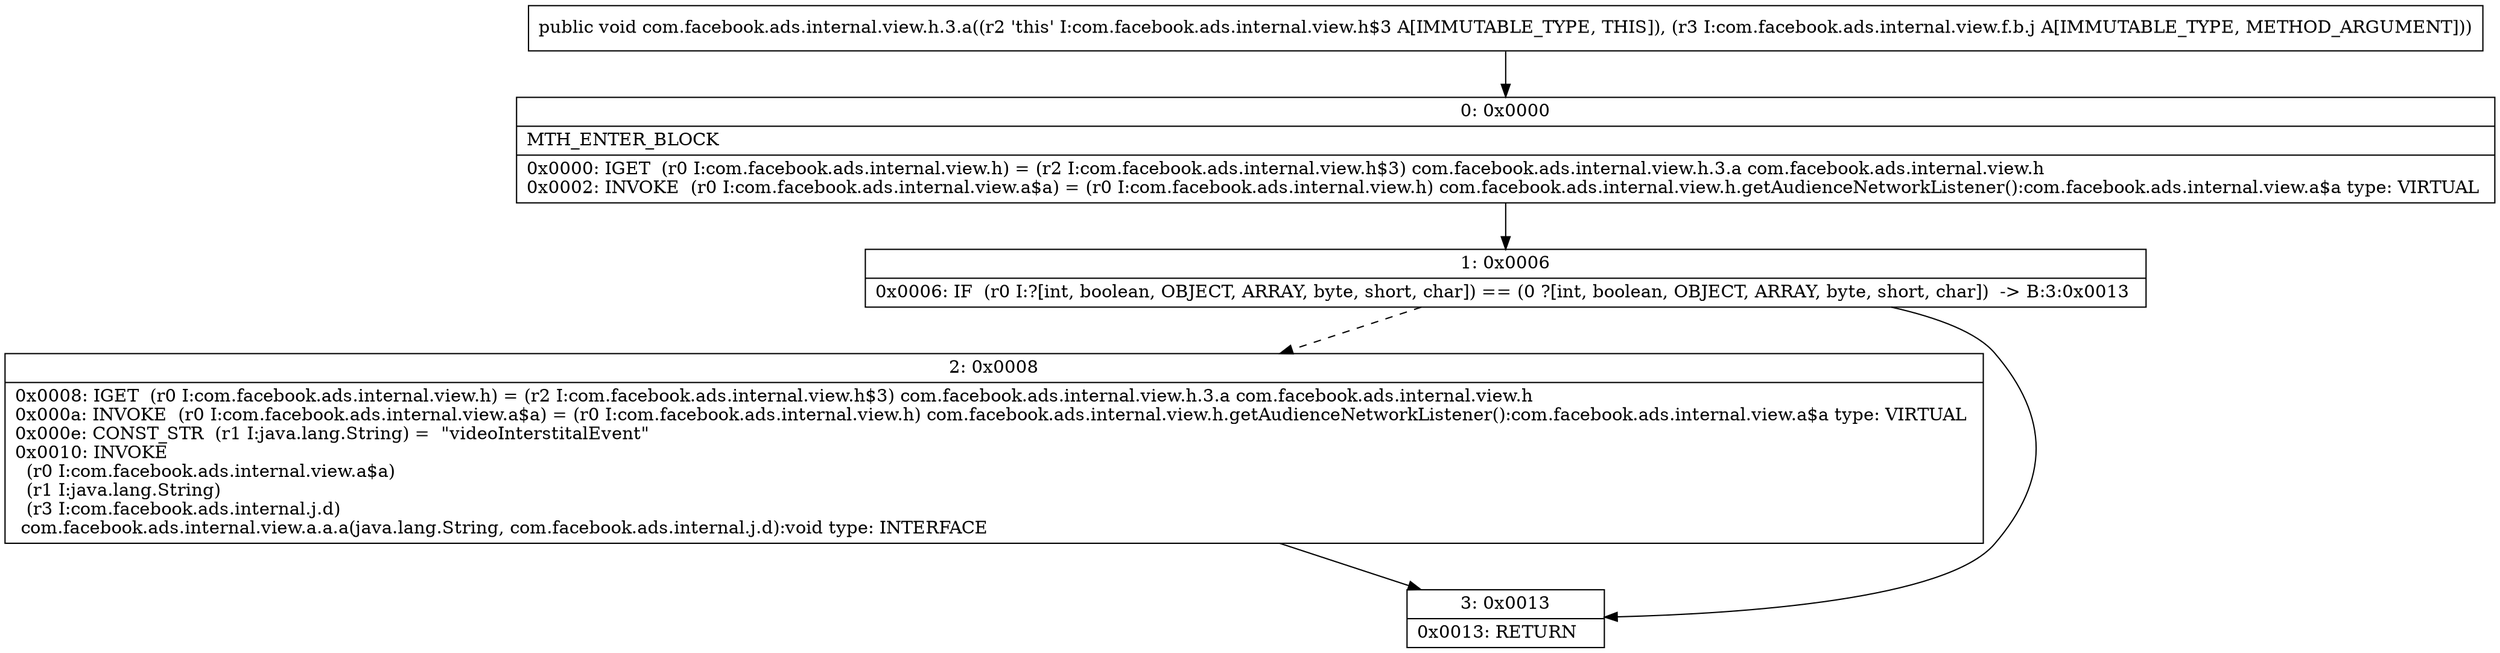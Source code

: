 digraph "CFG forcom.facebook.ads.internal.view.h.3.a(Lcom\/facebook\/ads\/internal\/view\/f\/b\/j;)V" {
Node_0 [shape=record,label="{0\:\ 0x0000|MTH_ENTER_BLOCK\l|0x0000: IGET  (r0 I:com.facebook.ads.internal.view.h) = (r2 I:com.facebook.ads.internal.view.h$3) com.facebook.ads.internal.view.h.3.a com.facebook.ads.internal.view.h \l0x0002: INVOKE  (r0 I:com.facebook.ads.internal.view.a$a) = (r0 I:com.facebook.ads.internal.view.h) com.facebook.ads.internal.view.h.getAudienceNetworkListener():com.facebook.ads.internal.view.a$a type: VIRTUAL \l}"];
Node_1 [shape=record,label="{1\:\ 0x0006|0x0006: IF  (r0 I:?[int, boolean, OBJECT, ARRAY, byte, short, char]) == (0 ?[int, boolean, OBJECT, ARRAY, byte, short, char])  \-\> B:3:0x0013 \l}"];
Node_2 [shape=record,label="{2\:\ 0x0008|0x0008: IGET  (r0 I:com.facebook.ads.internal.view.h) = (r2 I:com.facebook.ads.internal.view.h$3) com.facebook.ads.internal.view.h.3.a com.facebook.ads.internal.view.h \l0x000a: INVOKE  (r0 I:com.facebook.ads.internal.view.a$a) = (r0 I:com.facebook.ads.internal.view.h) com.facebook.ads.internal.view.h.getAudienceNetworkListener():com.facebook.ads.internal.view.a$a type: VIRTUAL \l0x000e: CONST_STR  (r1 I:java.lang.String) =  \"videoInterstitalEvent\" \l0x0010: INVOKE  \l  (r0 I:com.facebook.ads.internal.view.a$a)\l  (r1 I:java.lang.String)\l  (r3 I:com.facebook.ads.internal.j.d)\l com.facebook.ads.internal.view.a.a.a(java.lang.String, com.facebook.ads.internal.j.d):void type: INTERFACE \l}"];
Node_3 [shape=record,label="{3\:\ 0x0013|0x0013: RETURN   \l}"];
MethodNode[shape=record,label="{public void com.facebook.ads.internal.view.h.3.a((r2 'this' I:com.facebook.ads.internal.view.h$3 A[IMMUTABLE_TYPE, THIS]), (r3 I:com.facebook.ads.internal.view.f.b.j A[IMMUTABLE_TYPE, METHOD_ARGUMENT])) }"];
MethodNode -> Node_0;
Node_0 -> Node_1;
Node_1 -> Node_2[style=dashed];
Node_1 -> Node_3;
Node_2 -> Node_3;
}


